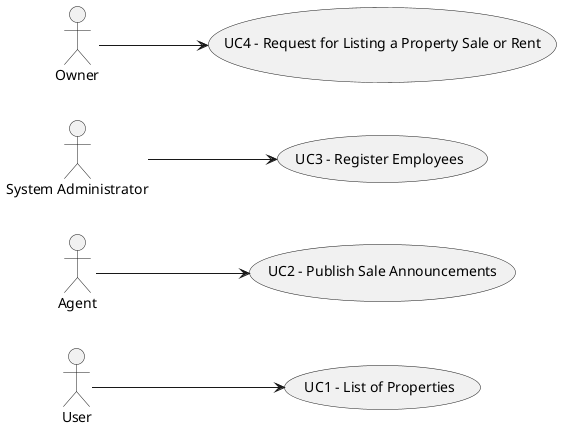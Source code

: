 @startuml
'skinparam monochrome true
skinparam packageStyle rectangle
'skinparam shadowing false

skinparam rectangle{
    BorderColor yellow
}

'title Use Case Diagram Example

left to right direction

usecase "UC1 - List of Properties" as UC1
User --> UC1
usecase "UC2 - Publish Sale Announcements" as UC2
Agent --> UC2
usecase "UC3 - Register Employees" as UC3
"System Administrator" --> UC3
usecase "UC4 - Request for Listing a Property Sale or Rent" as UC4
Owner-->UC4


@enduml